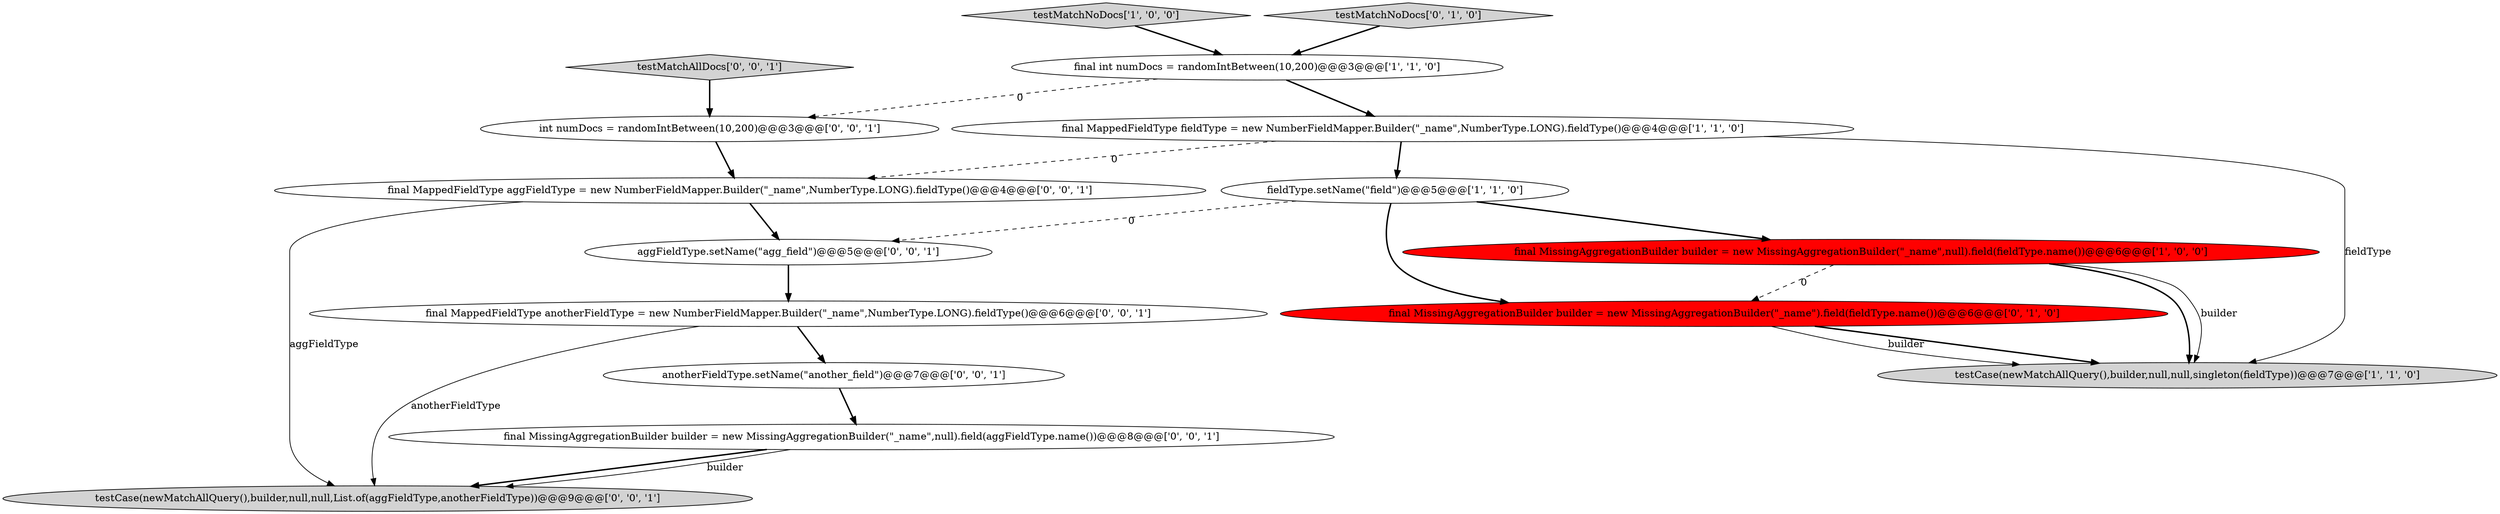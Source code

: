 digraph {
1 [style = filled, label = "testMatchNoDocs['1', '0', '0']", fillcolor = lightgray, shape = diamond image = "AAA0AAABBB1BBB"];
10 [style = filled, label = "final MissingAggregationBuilder builder = new MissingAggregationBuilder(\"_name\",null).field(aggFieldType.name())@@@8@@@['0', '0', '1']", fillcolor = white, shape = ellipse image = "AAA0AAABBB3BBB"];
14 [style = filled, label = "testCase(newMatchAllQuery(),builder,null,null,List.of(aggFieldType,anotherFieldType))@@@9@@@['0', '0', '1']", fillcolor = lightgray, shape = ellipse image = "AAA0AAABBB3BBB"];
2 [style = filled, label = "final int numDocs = randomIntBetween(10,200)@@@3@@@['1', '1', '0']", fillcolor = white, shape = ellipse image = "AAA0AAABBB1BBB"];
4 [style = filled, label = "fieldType.setName(\"field\")@@@5@@@['1', '1', '0']", fillcolor = white, shape = ellipse image = "AAA0AAABBB1BBB"];
9 [style = filled, label = "aggFieldType.setName(\"agg_field\")@@@5@@@['0', '0', '1']", fillcolor = white, shape = ellipse image = "AAA0AAABBB3BBB"];
8 [style = filled, label = "int numDocs = randomIntBetween(10,200)@@@3@@@['0', '0', '1']", fillcolor = white, shape = ellipse image = "AAA0AAABBB3BBB"];
12 [style = filled, label = "testMatchAllDocs['0', '0', '1']", fillcolor = lightgray, shape = diamond image = "AAA0AAABBB3BBB"];
11 [style = filled, label = "anotherFieldType.setName(\"another_field\")@@@7@@@['0', '0', '1']", fillcolor = white, shape = ellipse image = "AAA0AAABBB3BBB"];
7 [style = filled, label = "testMatchNoDocs['0', '1', '0']", fillcolor = lightgray, shape = diamond image = "AAA0AAABBB2BBB"];
15 [style = filled, label = "final MappedFieldType anotherFieldType = new NumberFieldMapper.Builder(\"_name\",NumberType.LONG).fieldType()@@@6@@@['0', '0', '1']", fillcolor = white, shape = ellipse image = "AAA0AAABBB3BBB"];
5 [style = filled, label = "final MissingAggregationBuilder builder = new MissingAggregationBuilder(\"_name\",null).field(fieldType.name())@@@6@@@['1', '0', '0']", fillcolor = red, shape = ellipse image = "AAA1AAABBB1BBB"];
0 [style = filled, label = "testCase(newMatchAllQuery(),builder,null,null,singleton(fieldType))@@@7@@@['1', '1', '0']", fillcolor = lightgray, shape = ellipse image = "AAA0AAABBB1BBB"];
6 [style = filled, label = "final MissingAggregationBuilder builder = new MissingAggregationBuilder(\"_name\").field(fieldType.name())@@@6@@@['0', '1', '0']", fillcolor = red, shape = ellipse image = "AAA1AAABBB2BBB"];
3 [style = filled, label = "final MappedFieldType fieldType = new NumberFieldMapper.Builder(\"_name\",NumberType.LONG).fieldType()@@@4@@@['1', '1', '0']", fillcolor = white, shape = ellipse image = "AAA0AAABBB1BBB"];
13 [style = filled, label = "final MappedFieldType aggFieldType = new NumberFieldMapper.Builder(\"_name\",NumberType.LONG).fieldType()@@@4@@@['0', '0', '1']", fillcolor = white, shape = ellipse image = "AAA0AAABBB3BBB"];
10->14 [style = bold, label=""];
4->6 [style = bold, label=""];
10->14 [style = solid, label="builder"];
15->14 [style = solid, label="anotherFieldType"];
2->3 [style = bold, label=""];
6->0 [style = bold, label=""];
3->13 [style = dashed, label="0"];
2->8 [style = dashed, label="0"];
3->4 [style = bold, label=""];
3->0 [style = solid, label="fieldType"];
13->14 [style = solid, label="aggFieldType"];
4->9 [style = dashed, label="0"];
15->11 [style = bold, label=""];
5->6 [style = dashed, label="0"];
5->0 [style = bold, label=""];
11->10 [style = bold, label=""];
7->2 [style = bold, label=""];
9->15 [style = bold, label=""];
12->8 [style = bold, label=""];
6->0 [style = solid, label="builder"];
1->2 [style = bold, label=""];
13->9 [style = bold, label=""];
4->5 [style = bold, label=""];
5->0 [style = solid, label="builder"];
8->13 [style = bold, label=""];
}
